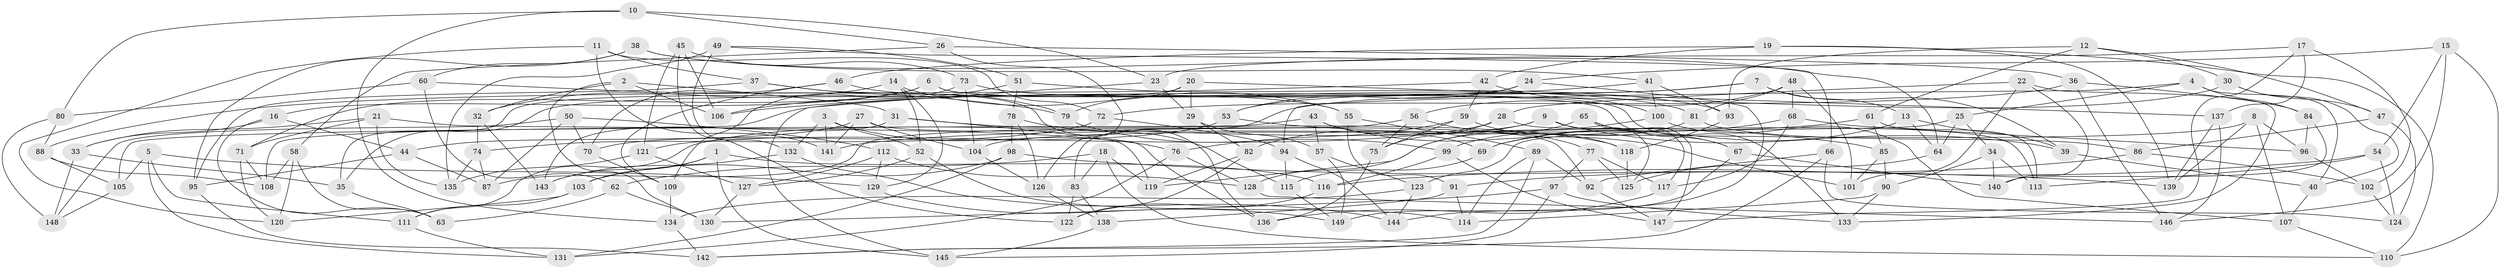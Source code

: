 // Generated by graph-tools (version 1.1) at 2025/03/03/09/25 03:03:04]
// undirected, 149 vertices, 298 edges
graph export_dot {
graph [start="1"]
  node [color=gray90,style=filled];
  1;
  2;
  3;
  4;
  5;
  6;
  7;
  8;
  9;
  10;
  11;
  12;
  13;
  14;
  15;
  16;
  17;
  18;
  19;
  20;
  21;
  22;
  23;
  24;
  25;
  26;
  27;
  28;
  29;
  30;
  31;
  32;
  33;
  34;
  35;
  36;
  37;
  38;
  39;
  40;
  41;
  42;
  43;
  44;
  45;
  46;
  47;
  48;
  49;
  50;
  51;
  52;
  53;
  54;
  55;
  56;
  57;
  58;
  59;
  60;
  61;
  62;
  63;
  64;
  65;
  66;
  67;
  68;
  69;
  70;
  71;
  72;
  73;
  74;
  75;
  76;
  77;
  78;
  79;
  80;
  81;
  82;
  83;
  84;
  85;
  86;
  87;
  88;
  89;
  90;
  91;
  92;
  93;
  94;
  95;
  96;
  97;
  98;
  99;
  100;
  101;
  102;
  103;
  104;
  105;
  106;
  107;
  108;
  109;
  110;
  111;
  112;
  113;
  114;
  115;
  116;
  117;
  118;
  119;
  120;
  121;
  122;
  123;
  124;
  125;
  126;
  127;
  128;
  129;
  130;
  131;
  132;
  133;
  134;
  135;
  136;
  137;
  138;
  139;
  140;
  141;
  142;
  143;
  144;
  145;
  146;
  147;
  148;
  149;
  1 -- 145;
  1 -- 116;
  1 -- 103;
  1 -- 143;
  2 -- 32;
  2 -- 31;
  2 -- 106;
  2 -- 130;
  3 -- 141;
  3 -- 76;
  3 -- 52;
  3 -- 132;
  4 -- 25;
  4 -- 84;
  4 -- 94;
  4 -- 40;
  5 -- 105;
  5 -- 131;
  5 -- 111;
  5 -- 129;
  6 -- 71;
  6 -- 67;
  6 -- 133;
  6 -- 16;
  7 -- 13;
  7 -- 53;
  7 -- 108;
  7 -- 39;
  8 -- 139;
  8 -- 104;
  8 -- 96;
  8 -- 107;
  9 -- 125;
  9 -- 111;
  9 -- 39;
  9 -- 82;
  10 -- 23;
  10 -- 134;
  10 -- 80;
  10 -- 26;
  11 -- 72;
  11 -- 120;
  11 -- 37;
  11 -- 141;
  12 -- 47;
  12 -- 93;
  12 -- 30;
  12 -- 61;
  13 -- 64;
  13 -- 39;
  13 -- 69;
  14 -- 129;
  14 -- 55;
  14 -- 32;
  14 -- 52;
  15 -- 146;
  15 -- 54;
  15 -- 110;
  15 -- 24;
  16 -- 44;
  16 -- 33;
  16 -- 63;
  17 -- 23;
  17 -- 147;
  17 -- 102;
  17 -- 137;
  18 -- 83;
  18 -- 110;
  18 -- 62;
  18 -- 119;
  19 -- 110;
  19 -- 46;
  19 -- 42;
  19 -- 139;
  20 -- 35;
  20 -- 137;
  20 -- 29;
  20 -- 79;
  21 -- 135;
  21 -- 71;
  21 -- 33;
  21 -- 119;
  22 -- 101;
  22 -- 133;
  22 -- 140;
  22 -- 28;
  23 -- 145;
  23 -- 29;
  24 -- 144;
  24 -- 35;
  24 -- 53;
  25 -- 123;
  25 -- 64;
  25 -- 34;
  26 -- 36;
  26 -- 58;
  26 -- 126;
  27 -- 141;
  27 -- 44;
  27 -- 92;
  27 -- 104;
  28 -- 113;
  28 -- 75;
  28 -- 121;
  29 -- 57;
  29 -- 82;
  30 -- 83;
  30 -- 47;
  30 -- 40;
  31 -- 143;
  31 -- 136;
  31 -- 118;
  32 -- 74;
  32 -- 143;
  33 -- 35;
  33 -- 148;
  34 -- 113;
  34 -- 140;
  34 -- 90;
  35 -- 63;
  36 -- 72;
  36 -- 146;
  36 -- 84;
  37 -- 136;
  37 -- 79;
  37 -- 95;
  38 -- 41;
  38 -- 64;
  38 -- 95;
  38 -- 60;
  39 -- 40;
  40 -- 107;
  41 -- 93;
  41 -- 100;
  41 -- 106;
  42 -- 88;
  42 -- 100;
  42 -- 59;
  43 -- 105;
  43 -- 57;
  43 -- 69;
  43 -- 101;
  44 -- 95;
  44 -- 87;
  45 -- 73;
  45 -- 106;
  45 -- 122;
  45 -- 121;
  46 -- 109;
  46 -- 55;
  46 -- 70;
  47 -- 86;
  47 -- 124;
  48 -- 81;
  48 -- 101;
  48 -- 68;
  48 -- 56;
  49 -- 51;
  49 -- 66;
  49 -- 135;
  49 -- 132;
  50 -- 112;
  50 -- 148;
  50 -- 70;
  50 -- 87;
  51 -- 93;
  51 -- 106;
  51 -- 78;
  52 -- 127;
  52 -- 114;
  53 -- 70;
  53 -- 85;
  54 -- 113;
  54 -- 116;
  54 -- 124;
  55 -- 91;
  55 -- 89;
  56 -- 77;
  56 -- 87;
  56 -- 75;
  57 -- 123;
  57 -- 149;
  58 -- 120;
  58 -- 63;
  58 -- 108;
  59 -- 75;
  59 -- 76;
  59 -- 118;
  60 -- 62;
  60 -- 80;
  60 -- 79;
  61 -- 85;
  61 -- 113;
  61 -- 141;
  62 -- 63;
  62 -- 130;
  64 -- 125;
  65 -- 67;
  65 -- 128;
  65 -- 117;
  65 -- 147;
  66 -- 124;
  66 -- 142;
  66 -- 92;
  67 -- 140;
  67 -- 149;
  68 -- 96;
  68 -- 117;
  68 -- 69;
  69 -- 115;
  70 -- 109;
  71 -- 108;
  71 -- 120;
  72 -- 94;
  72 -- 74;
  73 -- 81;
  73 -- 109;
  73 -- 104;
  74 -- 87;
  74 -- 135;
  75 -- 136;
  76 -- 128;
  76 -- 131;
  77 -- 117;
  77 -- 125;
  77 -- 97;
  78 -- 115;
  78 -- 126;
  78 -- 98;
  79 -- 99;
  80 -- 148;
  80 -- 88;
  81 -- 99;
  81 -- 86;
  82 -- 119;
  82 -- 122;
  83 -- 122;
  83 -- 138;
  84 -- 140;
  84 -- 96;
  85 -- 90;
  85 -- 101;
  86 -- 91;
  86 -- 102;
  88 -- 105;
  88 -- 108;
  89 -- 142;
  89 -- 92;
  89 -- 114;
  90 -- 133;
  90 -- 114;
  91 -- 138;
  91 -- 114;
  92 -- 147;
  93 -- 118;
  94 -- 144;
  94 -- 115;
  95 -- 142;
  96 -- 102;
  97 -- 133;
  97 -- 145;
  97 -- 130;
  98 -- 103;
  98 -- 131;
  98 -- 139;
  99 -- 116;
  99 -- 147;
  100 -- 107;
  100 -- 119;
  102 -- 124;
  103 -- 111;
  103 -- 120;
  104 -- 126;
  105 -- 148;
  107 -- 110;
  109 -- 134;
  111 -- 131;
  112 -- 127;
  112 -- 129;
  112 -- 128;
  115 -- 149;
  116 -- 122;
  117 -- 136;
  118 -- 125;
  121 -- 127;
  121 -- 135;
  123 -- 134;
  123 -- 144;
  126 -- 138;
  127 -- 130;
  128 -- 146;
  129 -- 149;
  132 -- 144;
  132 -- 143;
  134 -- 142;
  137 -- 146;
  137 -- 139;
  138 -- 145;
}
